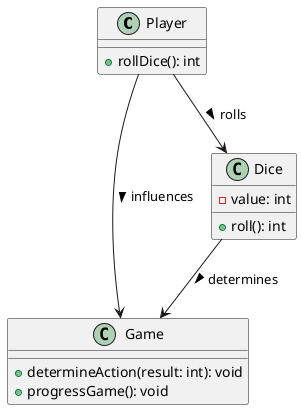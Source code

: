@startuml
class Player {
    + rollDice(): int
}

class Game {
    + determineAction(result: int): void
    + progressGame(): void
}

class Dice {
    - value: int
    + roll(): int
}

Player --> Dice : rolls >
Player --> Game : influences >
Dice --> Game : determines >
@enduml